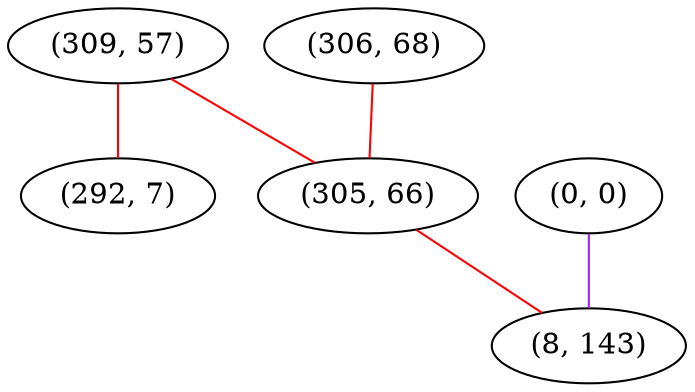 graph "" {
"(309, 57)";
"(292, 7)";
"(0, 0)";
"(306, 68)";
"(305, 66)";
"(8, 143)";
"(309, 57)" -- "(305, 66)"  [color=red, key=0, weight=1];
"(309, 57)" -- "(292, 7)"  [color=red, key=0, weight=1];
"(0, 0)" -- "(8, 143)"  [color=purple, key=0, weight=4];
"(306, 68)" -- "(305, 66)"  [color=red, key=0, weight=1];
"(305, 66)" -- "(8, 143)"  [color=red, key=0, weight=1];
}
